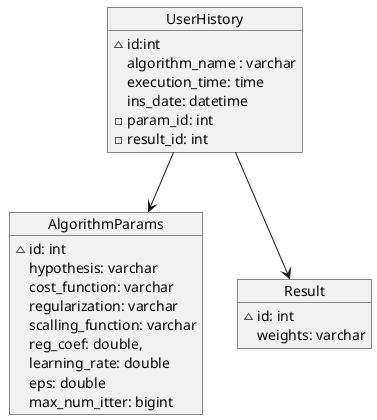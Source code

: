 @startuml
skinparam monochrome true
skinparam shadowing false


object UserHistory{
  ~id:int
  algorithm_name : varchar
  execution_time: time 
  ins_date: datetime
  - param_id: int
  - result_id: int
}

object AlgorithmParams{
    ~id: int
    hypothesis: varchar
    cost_function: varchar
    regularization: varchar
    scalling_function: varchar
    reg_coef: double,
    learning_rate: double
    eps: double
    max_num_itter: bigint
}

object Result{
    ~id: int
    weights: varchar
}


UserHistory -down-> AlgorithmParams
UserHistory -down-> Result

@enduml